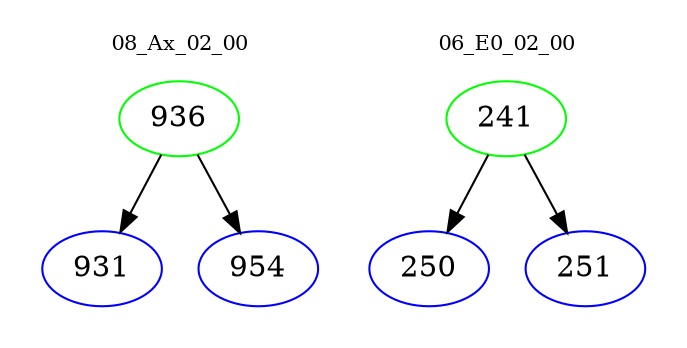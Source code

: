 digraph{
subgraph cluster_0 {
color = white
label = "08_Ax_02_00";
fontsize=10;
T0_936 [label="936", color="green"]
T0_936 -> T0_931 [color="black"]
T0_931 [label="931", color="blue"]
T0_936 -> T0_954 [color="black"]
T0_954 [label="954", color="blue"]
}
subgraph cluster_1 {
color = white
label = "06_E0_02_00";
fontsize=10;
T1_241 [label="241", color="green"]
T1_241 -> T1_250 [color="black"]
T1_250 [label="250", color="blue"]
T1_241 -> T1_251 [color="black"]
T1_251 [label="251", color="blue"]
}
}
